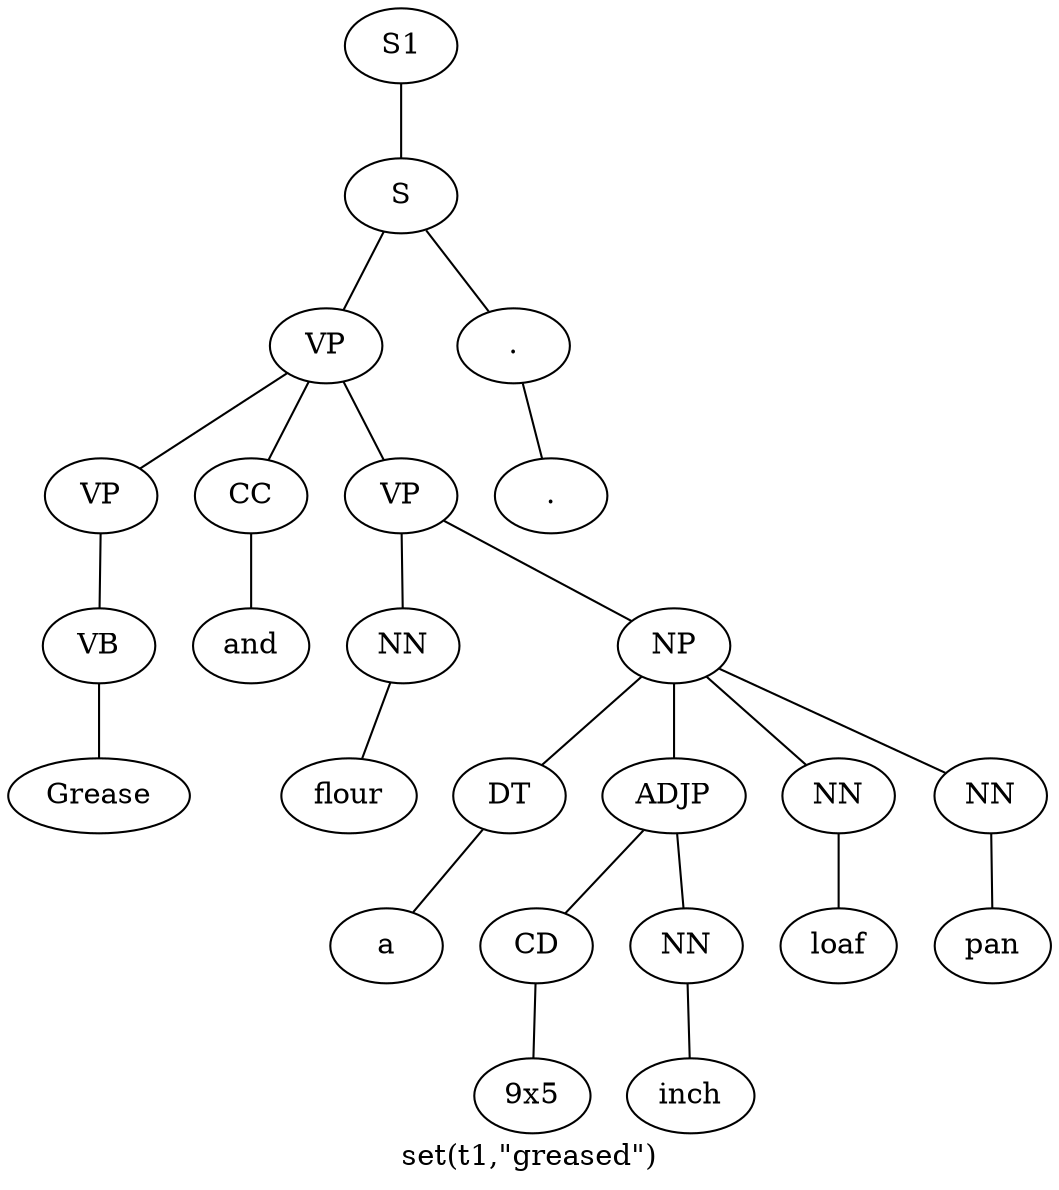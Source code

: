 graph SyntaxGraph {
	label = "set(t1,\"greased\")";
	Node0 [label="S1"];
	Node1 [label="S"];
	Node2 [label="VP"];
	Node3 [label="VP"];
	Node4 [label="VB"];
	Node5 [label="Grease"];
	Node6 [label="CC"];
	Node7 [label="and"];
	Node8 [label="VP"];
	Node9 [label="NN"];
	Node10 [label="flour"];
	Node11 [label="NP"];
	Node12 [label="DT"];
	Node13 [label="a"];
	Node14 [label="ADJP"];
	Node15 [label="CD"];
	Node16 [label="9x5"];
	Node17 [label="NN"];
	Node18 [label="inch"];
	Node19 [label="NN"];
	Node20 [label="loaf"];
	Node21 [label="NN"];
	Node22 [label="pan"];
	Node23 [label="."];
	Node24 [label="."];

	Node0 -- Node1;
	Node1 -- Node2;
	Node1 -- Node23;
	Node2 -- Node3;
	Node2 -- Node6;
	Node2 -- Node8;
	Node3 -- Node4;
	Node4 -- Node5;
	Node6 -- Node7;
	Node8 -- Node9;
	Node8 -- Node11;
	Node9 -- Node10;
	Node11 -- Node12;
	Node11 -- Node14;
	Node11 -- Node19;
	Node11 -- Node21;
	Node12 -- Node13;
	Node14 -- Node15;
	Node14 -- Node17;
	Node15 -- Node16;
	Node17 -- Node18;
	Node19 -- Node20;
	Node21 -- Node22;
	Node23 -- Node24;
}